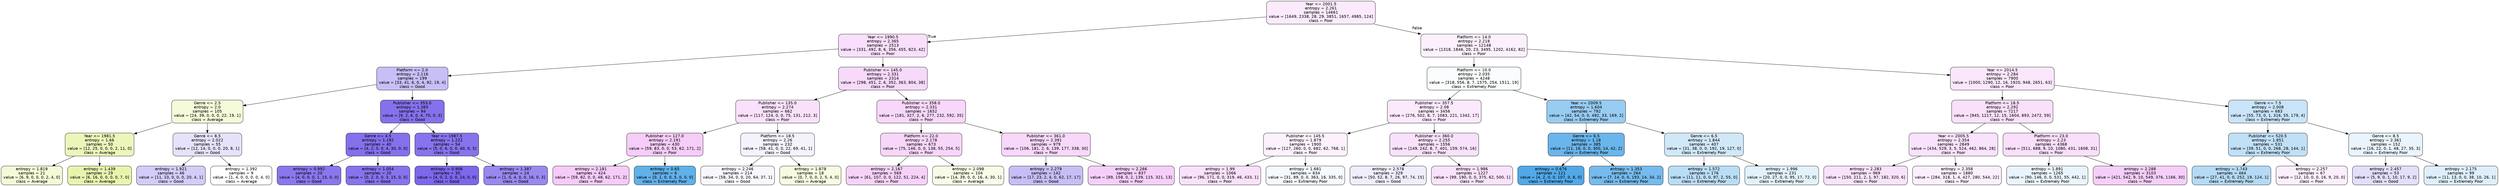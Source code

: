 digraph Tree {
node [shape=box, style="filled, rounded", color="black", fontname="helvetica"] ;
edge [fontname="helvetica"] ;
0 [label="Year <= 2001.5\nentropy = 2.261\nsamples = 14661\nvalue = [1649, 2338, 28, 29, 3851, 1657, 4985, 124]\nclass = Poor", fillcolor="#fbeafc"] ;
1 [label="Year <= 1990.5\nentropy = 2.365\nsamples = 2513\nvalue = [331, 492, 8, 6, 356, 455, 823, 42]\nclass = Poor", fillcolor="#f8dffb"] ;
0 -> 1 [labeldistance=2.5, labelangle=45, headlabel="True"] ;
2 [label="Platform <= 2.0\nentropy = 2.116\nsamples = 199\nvalue = [33, 41, 6, 0, 4, 92, 19, 4]\nclass = Good", fillcolor="#c8bff7"] ;
1 -> 2 ;
3 [label="Genre <= 2.5\nentropy = 2.0\nsamples = 105\nvalue = [24, 39, 0, 0, 0, 22, 19, 1]\nclass = Average", fillcolor="#f5fada"] ;
2 -> 3 ;
4 [label="Year <= 1981.5\nentropy = 1.66\nsamples = 50\nvalue = [12, 25, 0, 0, 0, 2, 11, 0]\nclass = Average", fillcolor="#ecf6bb"] ;
3 -> 4 ;
5 [label="entropy = 1.819\nsamples = 21\nvalue = [6, 9, 0, 0, 0, 2, 4, 0]\nclass = Average", fillcolor="#f4fad7"] ;
4 -> 5 ;
6 [label="entropy = 1.439\nsamples = 29\nvalue = [6, 16, 0, 0, 0, 0, 7, 0]\nclass = Average", fillcolor="#e8f4ae"] ;
4 -> 6 ;
7 [label="Genre <= 8.5\nentropy = 2.022\nsamples = 55\nvalue = [12, 14, 0, 0, 0, 20, 8, 1]\nclass = Good", fillcolor="#e6e2fb"] ;
3 -> 7 ;
8 [label="entropy = 1.921\nsamples = 46\nvalue = [11, 10, 0, 0, 0, 20, 4, 1]\nclass = Good", fillcolor="#d4ccf8"] ;
7 -> 8 ;
9 [label="entropy = 1.392\nsamples = 9\nvalue = [1, 4, 0, 0, 0, 0, 4, 0]\nclass = Average", fillcolor="#ffffff"] ;
7 -> 9 ;
10 [label="Publisher <= 353.0\nentropy = 1.365\nsamples = 94\nvalue = [9, 2, 6, 0, 4, 70, 0, 3]\nclass = Good", fillcolor="#8671ec"] ;
2 -> 10 ;
11 [label="Genre <= 4.5\nentropy = 1.192\nsamples = 40\nvalue = [4, 2, 0, 0, 4, 30, 0, 0]\nclass = Good", fillcolor="#8570ec"] ;
10 -> 11 ;
12 [label="entropy = 0.992\nsamples = 20\nvalue = [4, 0, 0, 0, 1, 15, 0, 0]\nclass = Good", fillcolor="#8b77ed"] ;
11 -> 12 ;
13 [label="entropy = 1.054\nsamples = 20\nvalue = [0, 2, 0, 0, 3, 15, 0, 0]\nclass = Good", fillcolor="#8873ed"] ;
11 -> 13 ;
14 [label="Year <= 1987.5\nentropy = 1.222\nsamples = 54\nvalue = [5, 0, 6, 0, 0, 40, 0, 3]\nclass = Good", fillcolor="#8773ed"] ;
10 -> 14 ;
15 [label="entropy = 0.906\nsamples = 30\nvalue = [4, 0, 2, 0, 0, 24, 0, 0]\nclass = Good", fillcolor="#7d67eb"] ;
14 -> 15 ;
16 [label="entropy = 1.387\nsamples = 24\nvalue = [1, 0, 4, 0, 0, 16, 0, 3]\nclass = Good", fillcolor="#9a88ef"] ;
14 -> 16 ;
17 [label="Publisher <= 145.0\nentropy = 2.331\nsamples = 2314\nvalue = [298, 451, 2, 6, 352, 363, 804, 38]\nclass = Poor", fillcolor="#f7d9fa"] ;
1 -> 17 ;
18 [label="Publisher <= 135.0\nentropy = 2.274\nsamples = 662\nvalue = [117, 124, 0, 0, 75, 131, 212, 3]\nclass = Poor", fillcolor="#f9e1fb"] ;
17 -> 18 ;
19 [label="Publisher <= 127.0\nentropy = 2.191\nsamples = 430\nvalue = [59, 83, 0, 0, 53, 62, 171, 2]\nclass = Poor", fillcolor="#f5cdf8"] ;
18 -> 19 ;
20 [label="entropy = 2.181\nsamples = 424\nvalue = [59, 82, 0, 0, 48, 62, 171, 2]\nclass = Poor", fillcolor="#f5cbf8"] ;
19 -> 20 ;
21 [label="entropy = 0.65\nsamples = 6\nvalue = [0, 1, 0, 0, 5, 0, 0, 0]\nclass = Extremely Poor", fillcolor="#61b1ea"] ;
19 -> 21 ;
22 [label="Platform <= 18.5\nentropy = 2.26\nsamples = 232\nvalue = [58, 41, 0, 0, 22, 69, 41, 1]\nclass = Good", fillcolor="#f4f2fd"] ;
18 -> 22 ;
23 [label="entropy = 2.246\nsamples = 214\nvalue = [58, 34, 0, 0, 20, 64, 37, 1]\nclass = Good", fillcolor="#f9f7fe"] ;
22 -> 23 ;
24 [label="entropy = 1.878\nsamples = 18\nvalue = [0, 7, 0, 0, 2, 5, 4, 0]\nclass = Average", fillcolor="#f7fbe1"] ;
22 -> 24 ;
25 [label="Publisher <= 358.0\nentropy = 2.331\nsamples = 1652\nvalue = [181, 327, 2, 6, 277, 232, 592, 35]\nclass = Poor", fillcolor="#f7d7fa"] ;
17 -> 25 ;
26 [label="Platform <= 22.0\nentropy = 2.178\nsamples = 673\nvalue = [75, 146, 0, 0, 138, 55, 254, 5]\nclass = Poor", fillcolor="#f7d6fa"] ;
25 -> 26 ;
27 [label="entropy = 2.167\nsamples = 569\nvalue = [61, 107, 0, 0, 122, 51, 224, 4]\nclass = Poor", fillcolor="#f6d2f9"] ;
26 -> 27 ;
28 [label="entropy = 2.098\nsamples = 104\nvalue = [14, 39, 0, 0, 16, 4, 30, 1]\nclass = Average", fillcolor="#f8fce7"] ;
26 -> 28 ;
29 [label="Publisher <= 361.0\nentropy = 2.391\nsamples = 979\nvalue = [106, 181, 2, 6, 139, 177, 338, 30]\nclass = Poor", fillcolor="#f7d8fa"] ;
25 -> 29 ;
30 [label="entropy = 2.279\nsamples = 142\nvalue = [17, 23, 2, 4, 0, 62, 17, 17]\nclass = Good", fillcolor="#c8bef6"] ;
29 -> 30 ;
31 [label="entropy = 2.266\nsamples = 837\nvalue = [89, 158, 0, 2, 139, 115, 321, 13]\nclass = Poor", fillcolor="#f5cff9"] ;
29 -> 31 ;
32 [label="Platform <= 14.0\nentropy = 2.218\nsamples = 12148\nvalue = [1318, 1846, 20, 23, 3495, 1202, 4162, 82]\nclass = Poor", fillcolor="#fcf0fd"] ;
0 -> 32 [labeldistance=2.5, labelangle=-45, headlabel="False"] ;
33 [label="Platform <= 10.0\nentropy = 2.035\nsamples = 4248\nvalue = [318, 556, 8, 7, 1575, 254, 1511, 19]\nclass = Extremely Poor", fillcolor="#fafdfe"] ;
32 -> 33 ;
34 [label="Publisher <= 357.5\nentropy = 2.08\nsamples = 3456\nvalue = [276, 502, 8, 7, 1083, 221, 1342, 17]\nclass = Poor", fillcolor="#fbe9fc"] ;
33 -> 34 ;
35 [label="Publisher <= 145.5\nentropy = 1.879\nsamples = 1900\nvalue = [127, 260, 0, 0, 682, 62, 768, 1]\nclass = Poor", fillcolor="#fcf1fd"] ;
34 -> 35 ;
36 [label="entropy = 1.99\nsamples = 1066\nvalue = [96, 171, 0, 0, 319, 46, 433, 1]\nclass = Poor", fillcolor="#f9e1fb"] ;
35 -> 36 ;
37 [label="entropy = 1.681\nsamples = 834\nvalue = [31, 89, 0, 0, 363, 16, 335, 0]\nclass = Extremely Poor", fillcolor="#f4fafe"] ;
35 -> 37 ;
38 [label="Publisher <= 360.0\nentropy = 2.255\nsamples = 1556\nvalue = [149, 242, 8, 7, 401, 159, 574, 16]\nclass = Poor", fillcolor="#f9e1fb"] ;
34 -> 38 ;
39 [label="entropy = 2.578\nsamples = 329\nvalue = [50, 52, 8, 7, 26, 97, 74, 15]\nclass = Good", fillcolor="#f0edfd"] ;
38 -> 39 ;
40 [label="entropy = 1.986\nsamples = 1227\nvalue = [99, 190, 0, 0, 375, 62, 500, 1]\nclass = Poor", fillcolor="#f9e2fb"] ;
38 -> 40 ;
41 [label="Year <= 2009.5\nentropy = 1.604\nsamples = 792\nvalue = [42, 54, 0, 0, 492, 33, 169, 2]\nclass = Extremely Poor", fillcolor="#98ccf2"] ;
33 -> 41 ;
42 [label="Genre <= 6.5\nentropy = 1.18\nsamples = 385\nvalue = [11, 16, 0, 0, 300, 14, 42, 2]\nclass = Extremely Poor", fillcolor="#6ab5eb"] ;
41 -> 42 ;
43 [label="entropy = 0.676\nsamples = 121\nvalue = [4, 2, 0, 0, 107, 0, 8, 0]\nclass = Extremely Poor", fillcolor="#52a9e8"] ;
42 -> 43 ;
44 [label="entropy = 1.353\nsamples = 264\nvalue = [7, 14, 0, 0, 193, 14, 34, 2]\nclass = Extremely Poor", fillcolor="#76bbed"] ;
42 -> 44 ;
45 [label="Genre <= 6.5\nentropy = 1.844\nsamples = 407\nvalue = [31, 38, 0, 0, 192, 19, 127, 0]\nclass = Extremely Poor", fillcolor="#d1e8f9"] ;
41 -> 45 ;
46 [label="entropy = 1.572\nsamples = 176\nvalue = [11, 11, 0, 0, 97, 2, 55, 0]\nclass = Extremely Poor", fillcolor="#baddf6"] ;
45 -> 46 ;
47 [label="entropy = 1.996\nsamples = 231\nvalue = [20, 27, 0, 0, 95, 17, 72, 0]\nclass = Extremely Poor", fillcolor="#e2f1fb"] ;
45 -> 47 ;
48 [label="Year <= 2014.5\nentropy = 2.284\nsamples = 7900\nvalue = [1000, 1290, 12, 16, 1920, 948, 2651, 63]\nclass = Poor", fillcolor="#fae7fc"] ;
32 -> 48 ;
49 [label="Platform <= 18.5\nentropy = 2.292\nsamples = 7217\nvalue = [945, 1217, 12, 15, 1604, 893, 2472, 59]\nclass = Poor", fillcolor="#f9e0fb"] ;
48 -> 49 ;
50 [label="Year <= 2005.5\nentropy = 2.354\nsamples = 2849\nvalue = [434, 529, 3, 5, 524, 462, 864, 28]\nclass = Poor", fillcolor="#f9e2fb"] ;
49 -> 50 ;
51 [label="entropy = 2.283\nsamples = 969\nvalue = [150, 211, 2, 1, 97, 182, 320, 6]\nclass = Poor", fillcolor="#f9e3fb"] ;
50 -> 51 ;
52 [label="entropy = 2.358\nsamples = 1880\nvalue = [284, 318, 1, 4, 427, 280, 544, 22]\nclass = Poor", fillcolor="#fceffd"] ;
50 -> 52 ;
53 [label="Platform <= 23.0\nentropy = 2.23\nsamples = 4368\nvalue = [511, 688, 9, 10, 1080, 431, 1608, 31]\nclass = Poor", fillcolor="#f9dffb"] ;
49 -> 53 ;
54 [label="entropy = 1.891\nsamples = 1265\nvalue = [90, 146, 0, 0, 531, 55, 442, 1]\nclass = Extremely Poor", fillcolor="#eaf4fc"] ;
53 -> 54 ;
55 [label="entropy = 2.288\nsamples = 3103\nvalue = [421, 542, 9, 10, 549, 376, 1166, 30]\nclass = Poor", fillcolor="#f5cff9"] ;
53 -> 55 ;
56 [label="Genre <= 7.5\nentropy = 2.008\nsamples = 683\nvalue = [55, 73, 0, 1, 316, 55, 179, 4]\nclass = Extremely Poor", fillcolor="#c9e4f8"] ;
48 -> 56 ;
57 [label="Publisher <= 520.5\nentropy = 1.851\nsamples = 531\nvalue = [39, 51, 0, 0, 268, 28, 144, 1]\nclass = Extremely Poor", fillcolor="#c0e0f7"] ;
56 -> 57 ;
58 [label="entropy = 1.743\nsamples = 464\nvalue = [27, 41, 0, 0, 252, 19, 124, 1]\nclass = Extremely Poor", fillcolor="#b4daf5"] ;
57 -> 58 ;
59 [label="entropy = 2.257\nsamples = 67\nvalue = [12, 10, 0, 0, 16, 9, 20, 0]\nclass = Poor", fillcolor="#fceffd"] ;
57 -> 59 ;
60 [label="Genre <= 8.5\nentropy = 2.361\nsamples = 152\nvalue = [16, 22, 0, 1, 48, 27, 35, 3]\nclass = Extremely Poor", fillcolor="#e9f4fc"] ;
56 -> 60 ;
61 [label="entropy = 2.457\nsamples = 53\nvalue = [5, 9, 0, 1, 10, 17, 9, 2]\nclass = Good", fillcolor="#e3dffb"] ;
60 -> 61 ;
62 [label="entropy = 2.175\nsamples = 99\nvalue = [11, 13, 0, 0, 38, 10, 26, 1]\nclass = Extremely Poor", fillcolor="#deeffb"] ;
60 -> 62 ;
}